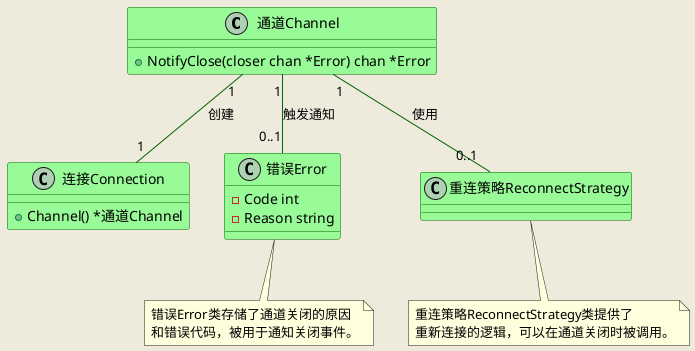 @startuml
skinparam backgroundColor #EEEBDC
skinparam class {
    BackgroundColor PaleGreen
    ArrowColor DarkGreen
    BorderColor DarkGreen
}

class 通道Channel {
    +NotifyClose(closer chan *Error) chan *Error
}

class 连接Connection {
    +Channel() *通道Channel
}

class 错误Error {
    -Code int
    -Reason string
}

class 重连策略ReconnectStrategy {
}

通道Channel "1" -- "1" 连接Connection : 创建
通道Channel "1" -- "0..1" 错误Error : 触发通知
通道Channel "1" -- "0..1" 重连策略ReconnectStrategy : 使用

note "错误Error类存储了通道关闭的原因\n和错误代码，被用于通知关闭事件。" as N1
错误Error .. N1

note "重连策略ReconnectStrategy类提供了\n重新连接的逻辑，可以在通道关闭时被调用。" as N2
重连策略ReconnectStrategy .. N2

@enduml
